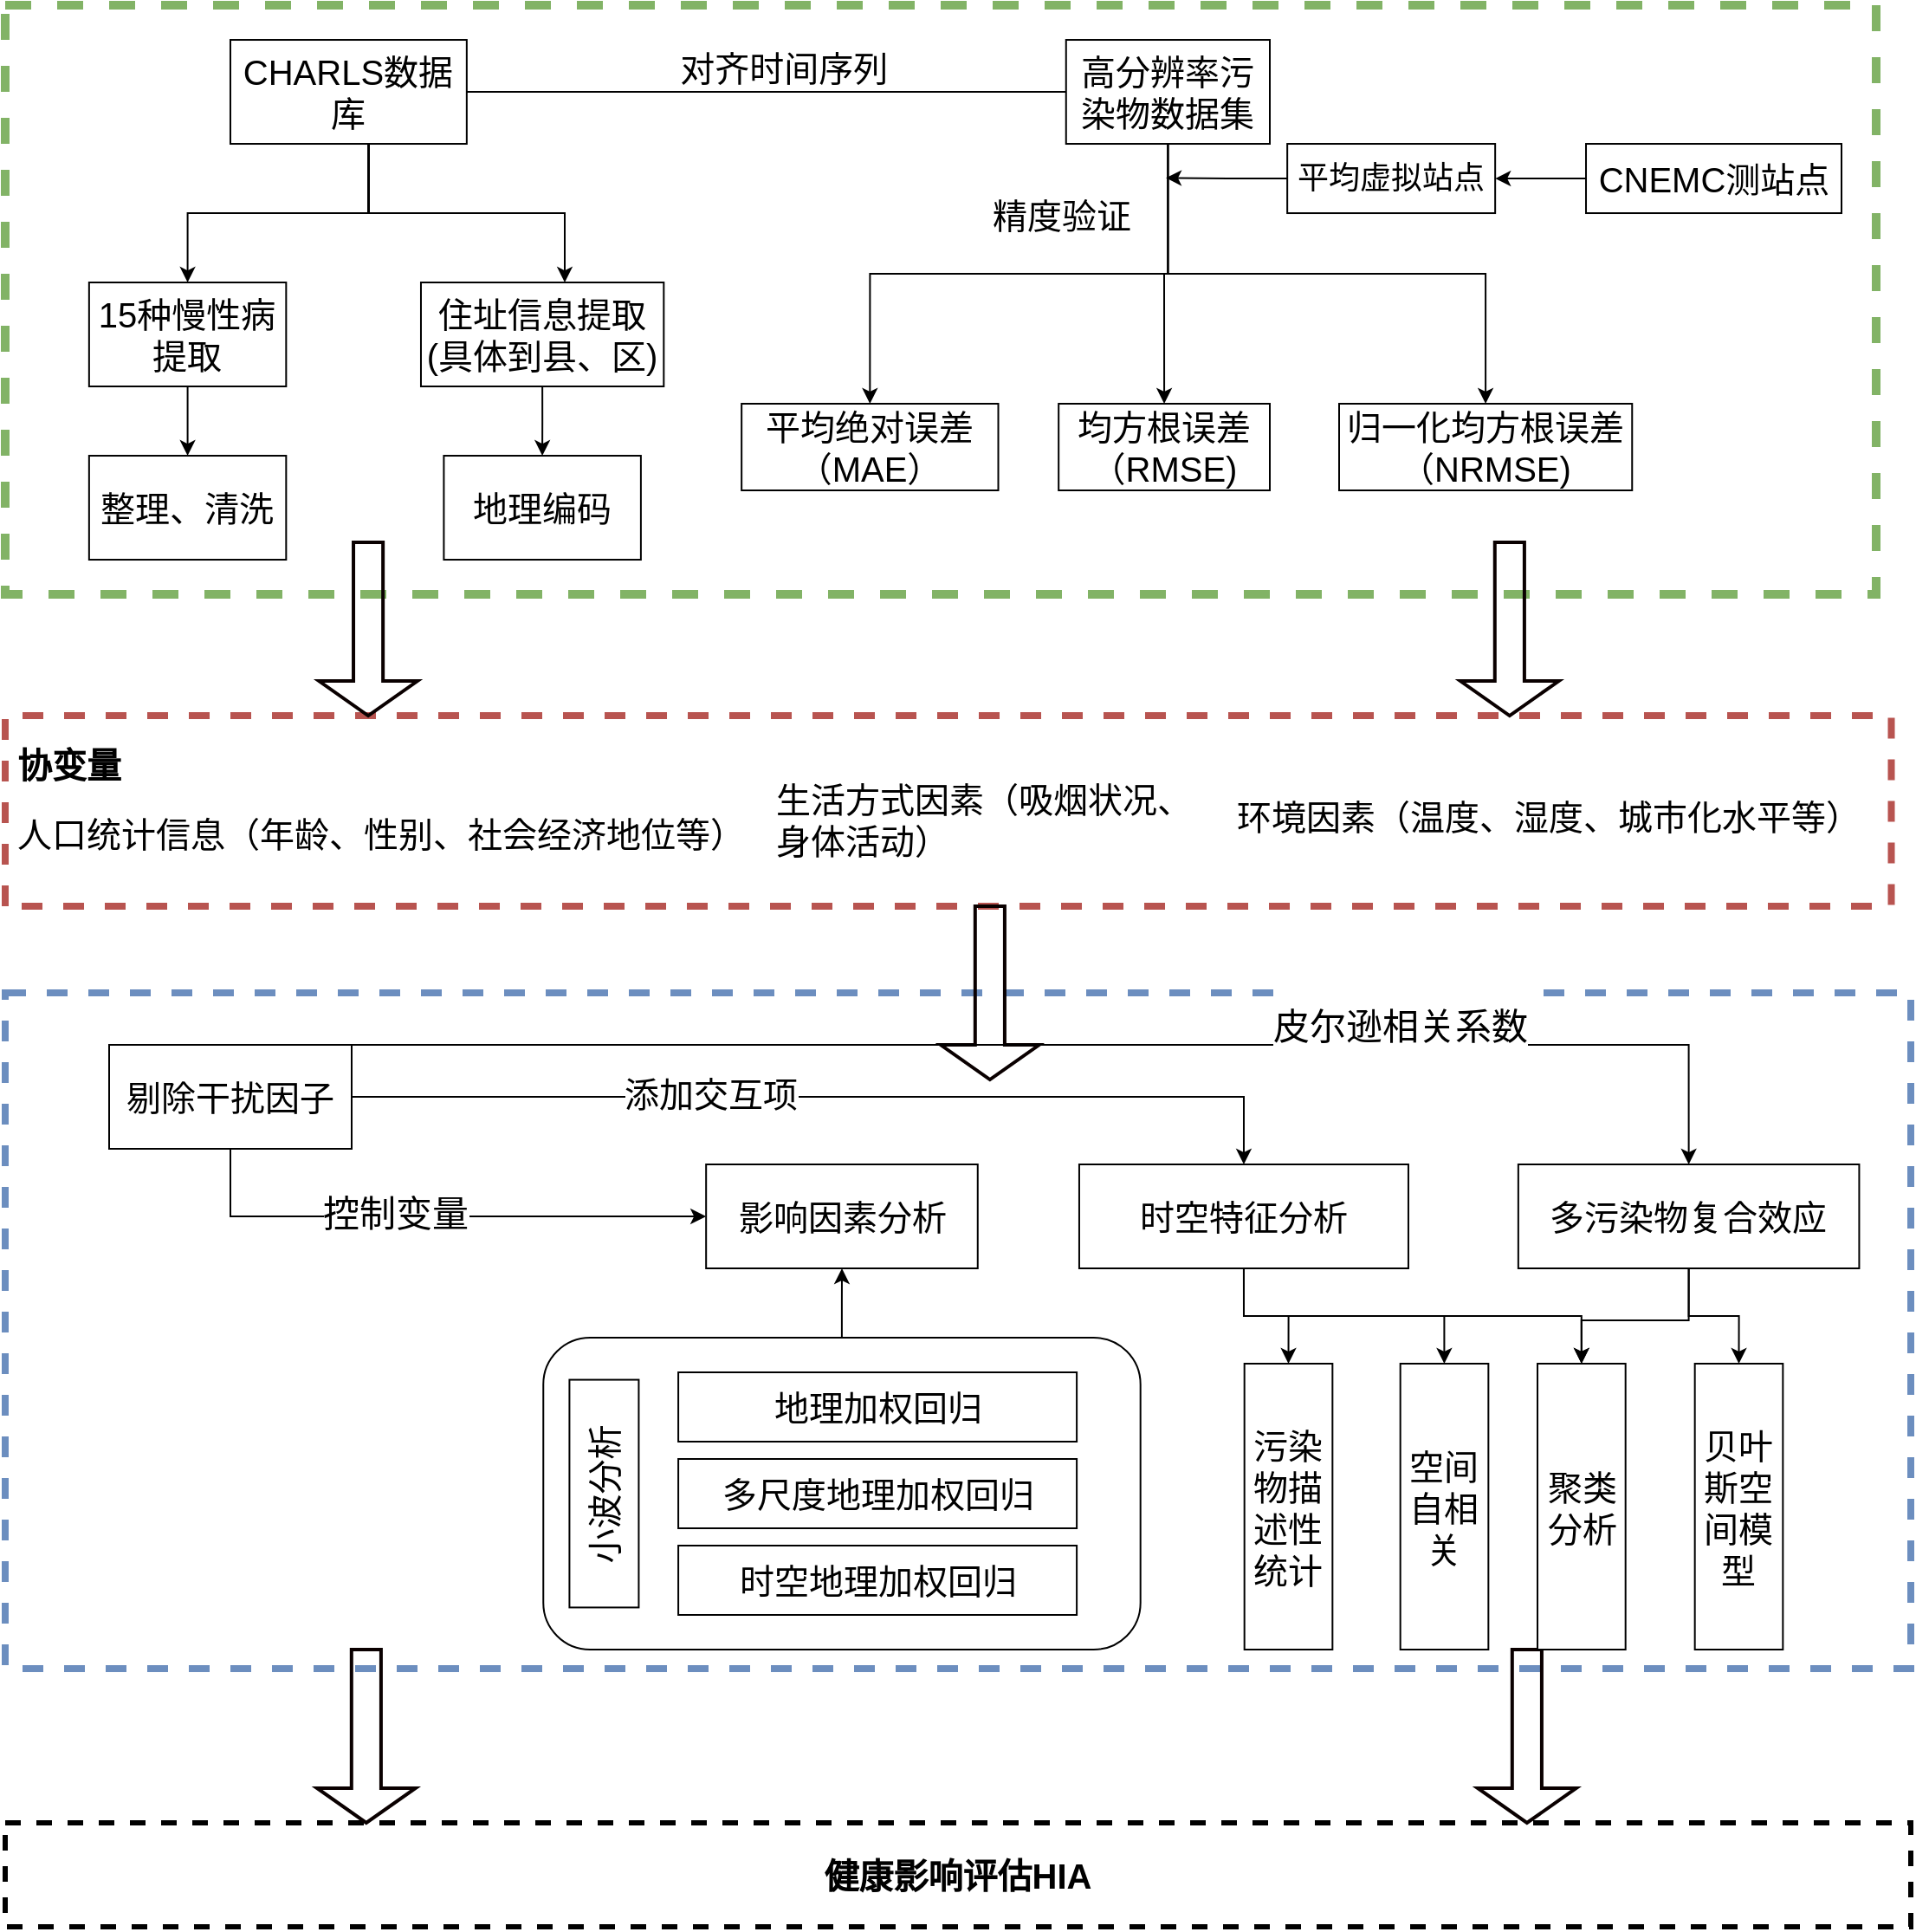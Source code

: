 <mxfile version="24.8.6" pages="2">
  <diagram name="第 1 页" id="S4vARhh8KjMdQaPIsJIj">
    <mxGraphModel dx="2604" dy="1002" grid="1" gridSize="10" guides="1" tooltips="1" connect="1" arrows="1" fold="1" page="1" pageScale="1" pageWidth="827" pageHeight="1169" math="0" shadow="0">
      <root>
        <mxCell id="0" />
        <mxCell id="1" parent="0" />
        <mxCell id="MaR1eD7RPBaUpfUE0ZZK-1" value="" style="group;fillColor=none;fontSize=20;movable=0;resizable=0;rotatable=0;deletable=0;editable=0;locked=1;connectable=0;" parent="1" vertex="1" connectable="0">
          <mxGeometry x="-50" y="690" width="1100" height="390" as="geometry" />
        </mxCell>
        <mxCell id="u7QFWZwP_d8b8XSbBpdV-59" value="" style="rounded=0;whiteSpace=wrap;dashed=1;fillColor=none;strokeColor=#6c8ebf;movable=1;resizable=1;rotatable=1;deletable=1;editable=1;locked=0;connectable=1;fontSize=20;strokeWidth=4;" parent="MaR1eD7RPBaUpfUE0ZZK-1" vertex="1">
          <mxGeometry width="1100" height="390" as="geometry" />
        </mxCell>
        <mxCell id="MaR1eD7RPBaUpfUE0ZZK-3" value="" style="group;dashed=1;fontSize=20;" parent="1" vertex="1" connectable="0">
          <mxGeometry x="-49.995" y="530.005" width="1090.01" height="110.0" as="geometry" />
        </mxCell>
        <mxCell id="u7QFWZwP_d8b8XSbBpdV-43" value="" style="rounded=0;whiteSpace=wrap;fillColor=none;strokeColor=#b85450;rotation=-90;dashed=1;fontSize=20;strokeWidth=4;" parent="MaR1eD7RPBaUpfUE0ZZK-3" vertex="1">
          <mxGeometry x="489.375" y="-489.375" width="110" height="1088.75" as="geometry" />
        </mxCell>
        <mxCell id="u7QFWZwP_d8b8XSbBpdV-44" value="协变量&#xa;" style="text;whiteSpace=wrap;overflow=hidden;rounded=0;fontSize=20;fontStyle=1" parent="MaR1eD7RPBaUpfUE0ZZK-3" vertex="1">
          <mxGeometry x="4.995" y="9.995" width="75.09" height="40" as="geometry" />
        </mxCell>
        <mxCell id="u7QFWZwP_d8b8XSbBpdV-71" value="人口统计信息（年龄、性别、社会经济地位等）" style="text;fontSize=20;labelBackgroundColor=default;whiteSpace=wrap;fillColor=none;strokeColor=none;" parent="MaR1eD7RPBaUpfUE0ZZK-3" vertex="1">
          <mxGeometry x="4.995" y="49.995" width="470" height="70" as="geometry" />
        </mxCell>
        <mxCell id="u7QFWZwP_d8b8XSbBpdV-72" value="生活方式因素（吸烟状况、身体活动）" style="text;whiteSpace=wrap;fontSize=20;labelBackgroundColor=default;" parent="MaR1eD7RPBaUpfUE0ZZK-3" vertex="1">
          <mxGeometry x="442.75" y="29.99" width="249.91" height="70" as="geometry" />
        </mxCell>
        <mxCell id="u7QFWZwP_d8b8XSbBpdV-73" value="环境因素（温度、湿度、城市化水平等）" style="text;whiteSpace=wrap;fontSize=20;labelBackgroundColor=default;" parent="MaR1eD7RPBaUpfUE0ZZK-3" vertex="1">
          <mxGeometry x="708.67" y="40" width="381.34" height="70" as="geometry" />
        </mxCell>
        <mxCell id="MaR1eD7RPBaUpfUE0ZZK-26" value="健康影响评估HIA" style="rounded=0;whiteSpace=wrap;fillColor=none;dashed=1;strokeWidth=3;fontSize=20;fontStyle=1" parent="1" vertex="1">
          <mxGeometry x="-50" y="1169" width="1100" height="60" as="geometry" />
        </mxCell>
        <mxCell id="MaR1eD7RPBaUpfUE0ZZK-27" value="" style="shape=singleArrow;direction=south;whiteSpace=wrap;fillColor=none;strokeColor=#0A0000;fontSize=20;strokeWidth=2;align=center;verticalAlign=middle;fontFamily=Helvetica;fontColor=default;" parent="1" vertex="1">
          <mxGeometry x="799.997" y="1069" width="56.87" height="100" as="geometry" />
        </mxCell>
        <mxCell id="MaR1eD7RPBaUpfUE0ZZK-28" value="" style="shape=singleArrow;direction=south;whiteSpace=wrap;fillColor=none;strokeColor=#0A0000;fontSize=20;strokeWidth=2;align=center;verticalAlign=middle;fontFamily=Helvetica;fontColor=default;" parent="1" vertex="1">
          <mxGeometry x="129.997" y="1069" width="56.87" height="100" as="geometry" />
        </mxCell>
        <mxCell id="u7QFWZwP_d8b8XSbBpdV-58" value="" style="rounded=0;whiteSpace=wrap;dashed=1;fillColor=none;strokeColor=#82b366;movable=1;resizable=1;rotatable=1;deletable=1;editable=1;locked=0;connectable=1;fontSize=20;strokeWidth=5;" parent="1" vertex="1">
          <mxGeometry x="-50" y="120.01" width="1080" height="340" as="geometry" />
        </mxCell>
        <mxCell id="u7QFWZwP_d8b8XSbBpdV-6" value="" style="edgeStyle=orthogonalEdgeStyle;rounded=0;orthogonalLoop=1;jettySize=auto;entryX=0.5;entryY=0;entryDx=0;entryDy=0;fontSize=20;exitX=0.583;exitY=1.004;exitDx=0;exitDy=0;exitPerimeter=0;" parent="1" source="u7QFWZwP_d8b8XSbBpdV-1" target="u7QFWZwP_d8b8XSbBpdV-2" edge="1">
          <mxGeometry relative="1" as="geometry" />
        </mxCell>
        <mxCell id="u7QFWZwP_d8b8XSbBpdV-7" value="" style="edgeStyle=orthogonalEdgeStyle;rounded=0;orthogonalLoop=1;jettySize=auto;fontSize=20;" parent="1" source="u7QFWZwP_d8b8XSbBpdV-1" target="u7QFWZwP_d8b8XSbBpdV-3" edge="1">
          <mxGeometry relative="1" as="geometry">
            <Array as="points">
              <mxPoint x="159.99" y="240.01" />
              <mxPoint x="272.99" y="240.01" />
            </Array>
          </mxGeometry>
        </mxCell>
        <mxCell id="u7QFWZwP_d8b8XSbBpdV-1" value="CHARLS数据库" style="rounded=0;whiteSpace=wrap;fontSize=20;" parent="1" vertex="1">
          <mxGeometry x="79.99" y="140.01" width="136.43" height="60" as="geometry" />
        </mxCell>
        <mxCell id="u7QFWZwP_d8b8XSbBpdV-9" value="" style="edgeStyle=orthogonalEdgeStyle;rounded=0;orthogonalLoop=1;jettySize=auto;fontSize=20;" parent="1" source="u7QFWZwP_d8b8XSbBpdV-2" target="u7QFWZwP_d8b8XSbBpdV-5" edge="1">
          <mxGeometry relative="1" as="geometry" />
        </mxCell>
        <mxCell id="u7QFWZwP_d8b8XSbBpdV-2" value="15种慢性病提取" style="rounded=0;whiteSpace=wrap;fontSize=20;" parent="1" vertex="1">
          <mxGeometry x="-1.575" y="280.01" width="113.739" height="60" as="geometry" />
        </mxCell>
        <mxCell id="u7QFWZwP_d8b8XSbBpdV-8" value="" style="edgeStyle=orthogonalEdgeStyle;rounded=0;orthogonalLoop=1;jettySize=auto;exitX=0.5;exitY=1;exitDx=0;exitDy=0;fontSize=20;" parent="1" source="u7QFWZwP_d8b8XSbBpdV-3" target="u7QFWZwP_d8b8XSbBpdV-4" edge="1">
          <mxGeometry relative="1" as="geometry" />
        </mxCell>
        <mxCell id="u7QFWZwP_d8b8XSbBpdV-3" value="住址信息提取(具体到县、区)" style="rounded=0;whiteSpace=wrap;fontSize=20;" parent="1" vertex="1">
          <mxGeometry x="189.99" y="280.01" width="140.17" height="60" as="geometry" />
        </mxCell>
        <mxCell id="u7QFWZwP_d8b8XSbBpdV-4" value="地理编码" style="rounded=0;whiteSpace=wrap;fontSize=20;" parent="1" vertex="1">
          <mxGeometry x="203.205" y="380.01" width="113.739" height="60" as="geometry" />
        </mxCell>
        <mxCell id="u7QFWZwP_d8b8XSbBpdV-5" value="整理、清洗" style="rounded=0;whiteSpace=wrap;fontSize=20;" parent="1" vertex="1">
          <mxGeometry x="-1.575" y="380.01" width="113.739" height="60" as="geometry" />
        </mxCell>
        <mxCell id="u7QFWZwP_d8b8XSbBpdV-18" value="" style="edgeStyle=orthogonalEdgeStyle;rounded=0;orthogonalLoop=1;jettySize=auto;exitX=0.5;exitY=1;exitDx=0;exitDy=0;entryX=0.5;entryY=0;entryDx=0;entryDy=0;fontSize=20;" parent="1" source="u7QFWZwP_d8b8XSbBpdV-10" target="u7QFWZwP_d8b8XSbBpdV-13" edge="1">
          <mxGeometry relative="1" as="geometry" />
        </mxCell>
        <mxCell id="u7QFWZwP_d8b8XSbBpdV-19" value="" style="edgeStyle=orthogonalEdgeStyle;rounded=0;orthogonalLoop=1;jettySize=auto;exitX=0.5;exitY=1;exitDx=0;exitDy=0;entryX=0.5;entryY=0;entryDx=0;entryDy=0;fontSize=20;" parent="1" source="u7QFWZwP_d8b8XSbBpdV-10" target="u7QFWZwP_d8b8XSbBpdV-16" edge="1">
          <mxGeometry relative="1" as="geometry" />
        </mxCell>
        <mxCell id="u7QFWZwP_d8b8XSbBpdV-20" value="" style="edgeStyle=orthogonalEdgeStyle;rounded=0;orthogonalLoop=1;jettySize=auto;exitX=0.5;exitY=1;exitDx=0;exitDy=0;fontSize=20;" parent="1" source="u7QFWZwP_d8b8XSbBpdV-10" target="u7QFWZwP_d8b8XSbBpdV-15" edge="1">
          <mxGeometry relative="1" as="geometry" />
        </mxCell>
        <mxCell id="u7QFWZwP_d8b8XSbBpdV-10" value="高分辨率污染物数据集" style="rounded=0;whiteSpace=wrap;fontSize=20;" parent="1" vertex="1">
          <mxGeometry x="562.38" y="140.01" width="117.62" height="60" as="geometry" />
        </mxCell>
        <mxCell id="u7QFWZwP_d8b8XSbBpdV-11" value="" style="endArrow=none;rounded=0;exitX=1;exitY=0.5;exitDx=0;exitDy=0;entryX=0;entryY=0.5;entryDx=0;entryDy=0;fontSize=20;" parent="1" source="u7QFWZwP_d8b8XSbBpdV-1" target="u7QFWZwP_d8b8XSbBpdV-10" edge="1">
          <mxGeometry width="50" height="50" relative="1" as="geometry">
            <mxPoint x="282.773" y="180.01" as="sourcePoint" />
            <mxPoint x="330.164" y="130.01" as="targetPoint" />
          </mxGeometry>
        </mxCell>
        <mxCell id="u7QFWZwP_d8b8XSbBpdV-12" value="对齐时间序列" style="text;align=center;verticalAlign=middle;resizable=0;points=[];autosize=1;strokeColor=none;fillColor=none;fontSize=20;" parent="1" vertex="1">
          <mxGeometry x="329.642" y="135.01" width="140" height="40" as="geometry" />
        </mxCell>
        <mxCell id="u7QFWZwP_d8b8XSbBpdV-13" value="平均绝对误差（MAE）" style="rounded=0;whiteSpace=wrap;fontSize=20;" parent="1" vertex="1">
          <mxGeometry x="375.08" y="350" width="148.17" height="50" as="geometry" />
        </mxCell>
        <mxCell id="u7QFWZwP_d8b8XSbBpdV-15" value="归一化均方根误差 （NRMSE)" style="rounded=0;whiteSpace=wrap;fontSize=20;" parent="1" vertex="1">
          <mxGeometry x="720" y="350" width="169.13" height="50" as="geometry" />
        </mxCell>
        <mxCell id="u7QFWZwP_d8b8XSbBpdV-16" value="均方根误差 （RMSE)" style="rounded=0;whiteSpace=wrap;fontSize=20;" parent="1" vertex="1">
          <mxGeometry x="558.09" y="350" width="121.91" height="50" as="geometry" />
        </mxCell>
        <mxCell id="u7QFWZwP_d8b8XSbBpdV-21" value="" style="edgeStyle=orthogonalEdgeStyle;rounded=0;orthogonalLoop=1;jettySize=auto;fontSize=20;entryX=1;entryY=0.5;entryDx=0;entryDy=0;" parent="1" source="u7QFWZwP_d8b8XSbBpdV-17" target="e0wBtOKzTgulpqvNcnFh-1" edge="1">
          <mxGeometry relative="1" as="geometry">
            <mxPoint x="630" y="220" as="targetPoint" />
          </mxGeometry>
        </mxCell>
        <mxCell id="u7QFWZwP_d8b8XSbBpdV-17" value="CNEMC测站点" style="rounded=0;whiteSpace=wrap;fontSize=20;" parent="1" vertex="1">
          <mxGeometry x="862.51" y="200.01" width="147.49" height="40" as="geometry" />
        </mxCell>
        <mxCell id="u7QFWZwP_d8b8XSbBpdV-22" value="精度验证" style="text;align=center;verticalAlign=middle;resizable=0;points=[];autosize=1;strokeColor=none;fillColor=none;fontSize=20;" parent="1" vertex="1">
          <mxGeometry x="509.998" y="220" width="100" height="40" as="geometry" />
        </mxCell>
        <mxCell id="u7QFWZwP_d8b8XSbBpdV-63" value="" style="shape=singleArrow;direction=south;whiteSpace=wrap;fillColor=none;strokeColor=#0A0000;fontSize=20;strokeWidth=2;align=center;verticalAlign=middle;fontFamily=Helvetica;fontColor=default;" parent="1" vertex="1">
          <mxGeometry x="789.987" y="430.01" width="56.87" height="100" as="geometry" />
        </mxCell>
        <mxCell id="u7QFWZwP_d8b8XSbBpdV-70" value="" style="shape=singleArrow;direction=south;whiteSpace=wrap;fillColor=none;strokeColor=#0A0000;fontSize=20;strokeWidth=2;align=center;verticalAlign=middle;fontFamily=Helvetica;fontColor=default;" parent="1" vertex="1">
          <mxGeometry x="131.117" y="430.01" width="56.87" height="100" as="geometry" />
        </mxCell>
        <mxCell id="e0wBtOKzTgulpqvNcnFh-3" style="edgeStyle=orthogonalEdgeStyle;rounded=0;orthogonalLoop=1;jettySize=auto;html=1;exitX=0;exitY=0.5;exitDx=0;exitDy=0;" parent="1" source="e0wBtOKzTgulpqvNcnFh-1" edge="1">
          <mxGeometry relative="1" as="geometry">
            <mxPoint x="620" y="219.667" as="targetPoint" />
          </mxGeometry>
        </mxCell>
        <mxCell id="e0wBtOKzTgulpqvNcnFh-1" value="&lt;font style=&quot;font-size: 18px;&quot;&gt;平均虚拟站点&lt;/font&gt;" style="rounded=0;whiteSpace=wrap;html=1;" parent="1" vertex="1">
          <mxGeometry x="690.08" y="200.01" width="120" height="40.01" as="geometry" />
        </mxCell>
        <mxCell id="MaR1eD7RPBaUpfUE0ZZK-8" value="" style="shape=singleArrow;direction=south;whiteSpace=wrap;fillColor=none;strokeColor=#0A0000;fontSize=20;strokeWidth=2;" parent="1" vertex="1">
          <mxGeometry x="489.997" y="640.01" width="56.87" height="100" as="geometry" />
        </mxCell>
        <mxCell id="PM6m3RCv1FzUdqTmX6p4-12" value="&lt;font style=&quot;font-size: 20px;&quot;&gt;影响因素分析&lt;/font&gt;" style="rounded=0;whiteSpace=wrap;html=1;" vertex="1" parent="1">
          <mxGeometry x="354.59" y="789" width="156.79" height="60" as="geometry" />
        </mxCell>
        <mxCell id="PM6m3RCv1FzUdqTmX6p4-33" style="edgeStyle=orthogonalEdgeStyle;rounded=0;orthogonalLoop=1;jettySize=auto;html=1;exitX=0.5;exitY=1;exitDx=0;exitDy=0;" edge="1" parent="1" source="PM6m3RCv1FzUdqTmX6p4-13" target="PM6m3RCv1FzUdqTmX6p4-23">
          <mxGeometry relative="1" as="geometry" />
        </mxCell>
        <mxCell id="PM6m3RCv1FzUdqTmX6p4-34" style="edgeStyle=orthogonalEdgeStyle;rounded=0;orthogonalLoop=1;jettySize=auto;html=1;entryX=0.5;entryY=0;entryDx=0;entryDy=0;" edge="1" parent="1" source="PM6m3RCv1FzUdqTmX6p4-13" target="PM6m3RCv1FzUdqTmX6p4-22">
          <mxGeometry relative="1" as="geometry" />
        </mxCell>
        <mxCell id="PM6m3RCv1FzUdqTmX6p4-35" style="edgeStyle=orthogonalEdgeStyle;rounded=0;orthogonalLoop=1;jettySize=auto;html=1;entryX=0.5;entryY=0;entryDx=0;entryDy=0;exitX=0.5;exitY=1;exitDx=0;exitDy=0;" edge="1" parent="1" source="PM6m3RCv1FzUdqTmX6p4-13" target="PM6m3RCv1FzUdqTmX6p4-24">
          <mxGeometry relative="1" as="geometry" />
        </mxCell>
        <mxCell id="PM6m3RCv1FzUdqTmX6p4-13" value="&lt;font style=&quot;font-size: 20px;&quot;&gt;时空特征分析&lt;/font&gt;" style="rounded=0;whiteSpace=wrap;html=1;" vertex="1" parent="1">
          <mxGeometry x="569.98" y="789" width="190" height="60" as="geometry" />
        </mxCell>
        <mxCell id="PM6m3RCv1FzUdqTmX6p4-31" style="edgeStyle=orthogonalEdgeStyle;rounded=0;orthogonalLoop=1;jettySize=auto;html=1;exitX=0.5;exitY=1;exitDx=0;exitDy=0;entryX=0.5;entryY=0;entryDx=0;entryDy=0;" edge="1" parent="1" source="PM6m3RCv1FzUdqTmX6p4-14" target="PM6m3RCv1FzUdqTmX6p4-30">
          <mxGeometry relative="1" as="geometry" />
        </mxCell>
        <mxCell id="PM6m3RCv1FzUdqTmX6p4-32" style="edgeStyle=orthogonalEdgeStyle;rounded=0;orthogonalLoop=1;jettySize=auto;html=1;entryX=0.5;entryY=0;entryDx=0;entryDy=0;exitX=0.5;exitY=1;exitDx=0;exitDy=0;" edge="1" parent="1" source="PM6m3RCv1FzUdqTmX6p4-14" target="PM6m3RCv1FzUdqTmX6p4-24">
          <mxGeometry relative="1" as="geometry">
            <Array as="points">
              <mxPoint x="922.34" y="879" />
              <mxPoint x="860.34" y="879" />
            </Array>
          </mxGeometry>
        </mxCell>
        <mxCell id="PM6m3RCv1FzUdqTmX6p4-14" value="&lt;span style=&quot;font-size: 20px;&quot;&gt;多污染物复合效应&lt;/span&gt;" style="rounded=0;whiteSpace=wrap;html=1;" vertex="1" parent="1">
          <mxGeometry x="823.43" y="789" width="196.78" height="60" as="geometry" />
        </mxCell>
        <mxCell id="PM6m3RCv1FzUdqTmX6p4-21" style="edgeStyle=orthogonalEdgeStyle;rounded=0;orthogonalLoop=1;jettySize=auto;html=1;" edge="1" parent="1" source="PM6m3RCv1FzUdqTmX6p4-16" target="PM6m3RCv1FzUdqTmX6p4-12">
          <mxGeometry relative="1" as="geometry" />
        </mxCell>
        <mxCell id="PM6m3RCv1FzUdqTmX6p4-16" value="" style="rounded=1;whiteSpace=wrap;html=1;" vertex="1" parent="1">
          <mxGeometry x="260.63" y="889" width="344.71" height="180" as="geometry" />
        </mxCell>
        <mxCell id="PM6m3RCv1FzUdqTmX6p4-17" value="&lt;font style=&quot;font-size: 20px;&quot;&gt;地理加权回归&lt;/font&gt;" style="rounded=0;whiteSpace=wrap;html=1;" vertex="1" parent="1">
          <mxGeometry x="338.55" y="909" width="230" height="40" as="geometry" />
        </mxCell>
        <mxCell id="PM6m3RCv1FzUdqTmX6p4-18" value="&lt;p class=&quot;MsoNormal&quot;&gt;&lt;span style=&quot;font-family: 宋体;&quot;&gt;&lt;font style=&quot;font-size: 20px;&quot;&gt;多尺度地理加权回归&lt;/font&gt;&lt;/span&gt;&lt;/p&gt;" style="rounded=0;whiteSpace=wrap;html=1;" vertex="1" parent="1">
          <mxGeometry x="338.55" y="959" width="230" height="40" as="geometry" />
        </mxCell>
        <mxCell id="PM6m3RCv1FzUdqTmX6p4-19" value="&lt;p class=&quot;MsoNormal&quot;&gt;&lt;span style=&quot;font-family: 宋体;&quot;&gt;&lt;font style=&quot;font-size: 20px;&quot;&gt;时空地理加权回归&lt;/font&gt;&lt;/span&gt;&lt;/p&gt;" style="rounded=0;whiteSpace=wrap;html=1;" vertex="1" parent="1">
          <mxGeometry x="338.55" y="1009" width="230" height="40" as="geometry" />
        </mxCell>
        <mxCell id="PM6m3RCv1FzUdqTmX6p4-20" value="&lt;p class=&quot;MsoNormal&quot;&gt;&lt;span style=&quot;font-family: 宋体;&quot;&gt;&lt;font style=&quot;font-size: 20px;&quot;&gt;小波分析&lt;/font&gt;&lt;/span&gt;&lt;/p&gt;" style="rounded=0;whiteSpace=wrap;html=1;rotation=-90;" vertex="1" parent="1">
          <mxGeometry x="230.0" y="959" width="131.42" height="40" as="geometry" />
        </mxCell>
        <mxCell id="PM6m3RCv1FzUdqTmX6p4-22" value="&lt;font style=&quot;font-size: 20px;&quot;&gt;污染物描述性统计&lt;/font&gt;" style="rounded=0;whiteSpace=wrap;html=1;" vertex="1" parent="1">
          <mxGeometry x="665.34" y="904" width="50.83" height="165" as="geometry" />
        </mxCell>
        <mxCell id="PM6m3RCv1FzUdqTmX6p4-23" value="&lt;font style=&quot;font-size: 20px;&quot;&gt;空间自相关&lt;/font&gt;" style="rounded=0;whiteSpace=wrap;html=1;" vertex="1" parent="1">
          <mxGeometry x="755.34" y="904" width="50.83" height="165" as="geometry" />
        </mxCell>
        <mxCell id="PM6m3RCv1FzUdqTmX6p4-24" value="&lt;font style=&quot;font-size: 20px;&quot;&gt;聚类分析&lt;/font&gt;" style="rounded=0;whiteSpace=wrap;html=1;" vertex="1" parent="1">
          <mxGeometry x="834.51" y="904" width="50.83" height="165" as="geometry" />
        </mxCell>
        <mxCell id="PM6m3RCv1FzUdqTmX6p4-30" value="&lt;p class=&quot;MsoNormal&quot;&gt;&lt;span style=&quot;font-family: &amp;quot;Times New Roman&amp;quot;;&quot;&gt;&lt;font style=&quot;font-size: 20px;&quot; face=&quot;宋体&quot;&gt;贝叶斯空间模型&lt;/font&gt;&lt;/span&gt;&lt;/p&gt;" style="rounded=0;whiteSpace=wrap;html=1;" vertex="1" parent="1">
          <mxGeometry x="925.34" y="904" width="50.83" height="165" as="geometry" />
        </mxCell>
        <mxCell id="PM6m3RCv1FzUdqTmX6p4-37" style="edgeStyle=orthogonalEdgeStyle;rounded=0;orthogonalLoop=1;jettySize=auto;html=1;entryX=0.5;entryY=0;entryDx=0;entryDy=0;" edge="1" parent="1" source="PM6m3RCv1FzUdqTmX6p4-36" target="PM6m3RCv1FzUdqTmX6p4-14">
          <mxGeometry relative="1" as="geometry">
            <Array as="points">
              <mxPoint x="922" y="720" />
            </Array>
          </mxGeometry>
        </mxCell>
        <mxCell id="PM6m3RCv1FzUdqTmX6p4-38" value="&lt;p class=&quot;MsoNormal&quot;&gt;&lt;span style=&quot;font-family: &amp;quot;Times New Roman&amp;quot;;&quot;&gt;&lt;font style=&quot;font-size: 21px;&quot; face=&quot;宋体&quot;&gt;皮尔逊相关系数&lt;/font&gt;&lt;/span&gt;&lt;/p&gt;" style="edgeLabel;html=1;align=center;verticalAlign=middle;resizable=0;points=[];" vertex="1" connectable="0" parent="PM6m3RCv1FzUdqTmX6p4-37">
          <mxGeometry x="-0.268" relative="1" as="geometry">
            <mxPoint x="297" y="-10" as="offset" />
          </mxGeometry>
        </mxCell>
        <mxCell id="PM6m3RCv1FzUdqTmX6p4-39" style="edgeStyle=orthogonalEdgeStyle;rounded=0;orthogonalLoop=1;jettySize=auto;html=1;exitX=0.5;exitY=1;exitDx=0;exitDy=0;entryX=0;entryY=0.5;entryDx=0;entryDy=0;" edge="1" parent="1" source="PM6m3RCv1FzUdqTmX6p4-36" target="PM6m3RCv1FzUdqTmX6p4-12">
          <mxGeometry relative="1" as="geometry" />
        </mxCell>
        <mxCell id="PM6m3RCv1FzUdqTmX6p4-40" value="&lt;p class=&quot;MsoNormal&quot;&gt;&lt;span style=&quot;font-family: &amp;quot;Times New Roman&amp;quot;;&quot;&gt;&lt;font style=&quot;font-size: 21px;&quot; face=&quot;宋体&quot;&gt;控制变量&lt;/font&gt;&lt;/span&gt;&lt;/p&gt;" style="edgeLabel;html=1;align=center;verticalAlign=middle;resizable=0;points=[];" vertex="1" connectable="0" parent="PM6m3RCv1FzUdqTmX6p4-39">
          <mxGeometry x="-0.15" y="1" relative="1" as="geometry">
            <mxPoint as="offset" />
          </mxGeometry>
        </mxCell>
        <mxCell id="PM6m3RCv1FzUdqTmX6p4-41" style="edgeStyle=orthogonalEdgeStyle;rounded=0;orthogonalLoop=1;jettySize=auto;html=1;exitX=1;exitY=0.5;exitDx=0;exitDy=0;entryX=0.5;entryY=0;entryDx=0;entryDy=0;" edge="1" parent="1" source="PM6m3RCv1FzUdqTmX6p4-36" target="PM6m3RCv1FzUdqTmX6p4-13">
          <mxGeometry relative="1" as="geometry" />
        </mxCell>
        <mxCell id="PM6m3RCv1FzUdqTmX6p4-42" value="&lt;font style=&quot;font-size: 20px;&quot;&gt;添加交互项&lt;/font&gt;" style="edgeLabel;html=1;align=center;verticalAlign=middle;resizable=0;points=[];" vertex="1" connectable="0" parent="PM6m3RCv1FzUdqTmX6p4-41">
          <mxGeometry x="-0.25" y="2" relative="1" as="geometry">
            <mxPoint x="-1" as="offset" />
          </mxGeometry>
        </mxCell>
        <mxCell id="PM6m3RCv1FzUdqTmX6p4-36" value="&lt;font style=&quot;font-size: 20px;&quot;&gt;剔除干扰因子&lt;/font&gt;" style="rounded=0;whiteSpace=wrap;html=1;" vertex="1" parent="1">
          <mxGeometry x="10.0" y="720" width="140" height="60" as="geometry" />
        </mxCell>
      </root>
    </mxGraphModel>
  </diagram>
  <diagram id="80b183ClqWGXkhcgkJOU" name="第 2 页">
    <mxGraphModel dx="1066" dy="601" grid="1" gridSize="10" guides="1" tooltips="1" connect="1" arrows="1" fold="1" page="1" pageScale="1" pageWidth="827" pageHeight="1169" math="0" shadow="0">
      <root>
        <mxCell id="0" />
        <mxCell id="1" parent="0" />
        <mxCell id="W6MoOgpqIGG31dN70bC_-2" value="" style="edgeStyle=orthogonalEdgeStyle;rounded=0;orthogonalLoop=1;jettySize=auto;exitX=1;exitY=0.5;exitDx=0;exitDy=0;entryX=0;entryY=0.5;entryDx=0;entryDy=0;fontSize=20;" edge="1" parent="1" source="W6MoOgpqIGG31dN70bC_-4" target="W6MoOgpqIGG31dN70bC_-11">
          <mxGeometry relative="1" as="geometry" />
        </mxCell>
        <mxCell id="W6MoOgpqIGG31dN70bC_-3" value="" style="edgeStyle=orthogonalEdgeStyle;rounded=0;orthogonalLoop=1;jettySize=auto;exitX=1;exitY=0.5;exitDx=0;exitDy=0;fontSize=20;" edge="1" parent="1" source="W6MoOgpqIGG31dN70bC_-4" target="W6MoOgpqIGG31dN70bC_-13">
          <mxGeometry relative="1" as="geometry" />
        </mxCell>
        <mxCell id="W6MoOgpqIGG31dN70bC_-4" value="COX比例风险模型" style="whiteSpace=wrap;fontSize=20;" vertex="1" parent="1">
          <mxGeometry x="550" y="680" width="150" height="80" as="geometry" />
        </mxCell>
        <mxCell id="W6MoOgpqIGG31dN70bC_-5" value="" style="edgeStyle=orthogonalEdgeStyle;rounded=0;orthogonalLoop=1;jettySize=auto;exitX=1;exitY=0.5;exitDx=0;exitDy=0;entryX=0;entryY=0.5;entryDx=0;entryDy=0;fontSize=20;" edge="1" parent="1" source="W6MoOgpqIGG31dN70bC_-6" target="W6MoOgpqIGG31dN70bC_-12">
          <mxGeometry relative="1" as="geometry" />
        </mxCell>
        <mxCell id="W6MoOgpqIGG31dN70bC_-6" value="分布滞后模型" style="whiteSpace=wrap;fontSize=20;" vertex="1" parent="1">
          <mxGeometry x="550" y="790" width="150" height="80" as="geometry" />
        </mxCell>
        <mxCell id="W6MoOgpqIGG31dN70bC_-7" value="长期暴露" style="text;align=center;verticalAlign=middle;resizable=0;points=[];autosize=1;strokeColor=none;fillColor=none;fontSize=20;" vertex="1" parent="1">
          <mxGeometry x="459.99" y="680" width="100" height="40" as="geometry" />
        </mxCell>
        <mxCell id="W6MoOgpqIGG31dN70bC_-8" value="短期暴露" style="text;align=center;verticalAlign=middle;resizable=0;points=[];autosize=1;strokeColor=none;fillColor=none;fontSize=20;" vertex="1" parent="1">
          <mxGeometry x="460" y="830" width="100" height="40" as="geometry" />
        </mxCell>
        <mxCell id="W6MoOgpqIGG31dN70bC_-9" value="回归分析模型" style="text;align=left;verticalAlign=middle;whiteSpace=wrap;rounded=0;fontSize=20;fontStyle=1" vertex="1" parent="1">
          <mxGeometry x="420" y="590" width="60" height="370" as="geometry" />
        </mxCell>
        <mxCell id="W6MoOgpqIGG31dN70bC_-10" value="" style="strokeWidth=2;shape=mxgraph.flowchart.annotation_2;align=left;labelPosition=right;pointerEvents=1;fontSize=20;" vertex="1" parent="1">
          <mxGeometry x="495.08" y="720" width="50" height="100" as="geometry" />
        </mxCell>
        <mxCell id="W6MoOgpqIGG31dN70bC_-11" value="风险程度OR" style="rounded=0;whiteSpace=wrap;fontSize=20;" vertex="1" parent="1">
          <mxGeometry x="800" y="650" width="130" height="40" as="geometry" />
        </mxCell>
        <mxCell id="W6MoOgpqIGG31dN70bC_-12" value="样条函数" style="rounded=0;whiteSpace=wrap;fontSize=20;" vertex="1" parent="1">
          <mxGeometry x="810" y="810" width="110" height="40" as="geometry" />
        </mxCell>
        <mxCell id="W6MoOgpqIGG31dN70bC_-13" value="风险比例HR" style="rounded=0;whiteSpace=wrap;fontSize=20;" vertex="1" parent="1">
          <mxGeometry x="800" y="740" width="130" height="40" as="geometry" />
        </mxCell>
        <mxCell id="W6MoOgpqIGG31dN70bC_-14" value="" style="rounded=0;whiteSpace=wrap;fillColor=none;dashed=1;strokeWidth=4;strokeColor=#9673a6;fontSize=20;" vertex="1" parent="1">
          <mxGeometry x="420" y="900" width="560" height="90" as="geometry" />
        </mxCell>
        <mxCell id="W6MoOgpqIGG31dN70bC_-15" value="倾向得分匹配（PSM）" style="whiteSpace=wrap;fontSize=20;" vertex="1" parent="1">
          <mxGeometry x="533.44" y="920" width="183.13" height="50" as="geometry" />
        </mxCell>
        <mxCell id="W6MoOgpqIGG31dN70bC_-16" value="分层分析" style="whiteSpace=wrap;fontSize=20;" vertex="1" parent="1">
          <mxGeometry x="760" y="920" width="183.13" height="50" as="geometry" />
        </mxCell>
        <mxCell id="W6MoOgpqIGG31dN70bC_-17" value="混杂因素" style="text;align=center;verticalAlign=middle;whiteSpace=wrap;rounded=0;fontSize=20;fontStyle=1" vertex="1" parent="1">
          <mxGeometry x="440" y="940" width="50" height="30" as="geometry" />
        </mxCell>
        <mxCell id="W6MoOgpqIGG31dN70bC_-18" value="" style="shape=singleArrow;direction=south;whiteSpace=wrap;fillColor=none;strokeColor=#0A0000;fontSize=20;rotation=-180;strokeWidth=2;align=center;verticalAlign=middle;fontFamily=Helvetica;fontColor=default;" vertex="1" parent="1">
          <mxGeometry x="433.13" y="840" width="26.87" height="60" as="geometry" />
        </mxCell>
        <mxCell id="W6MoOgpqIGG31dN70bC_-19" value="" style="edgeStyle=orthogonalEdgeStyle;rounded=0;orthogonalLoop=1;jettySize=auto;exitX=0.5;exitY=1;exitDx=0;exitDy=0;" edge="1" parent="1" source="W6MoOgpqIGG31dN70bC_-13" target="W6MoOgpqIGG31dN70bC_-13">
          <mxGeometry relative="1" as="geometry" />
        </mxCell>
      </root>
    </mxGraphModel>
  </diagram>
</mxfile>
